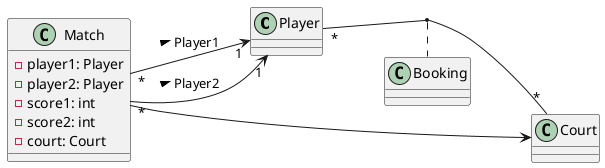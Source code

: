 @startuml
left to right direction

class Player

class Court

class Booking

class Match {
  -player1: Player
  -player2: Player
  -score1: int
  -score2: int
  -court: Court
}

Player "*" -- "*" Court
(Player, Court) .. Booking
Match "*" --> "1" Player : Player1 >
Match "*" --> "1" Player : Player2 >
Match --> Court

'note "Das ist ein Kommentar" as CMT1
'CMT1 .right. Player

@enduml